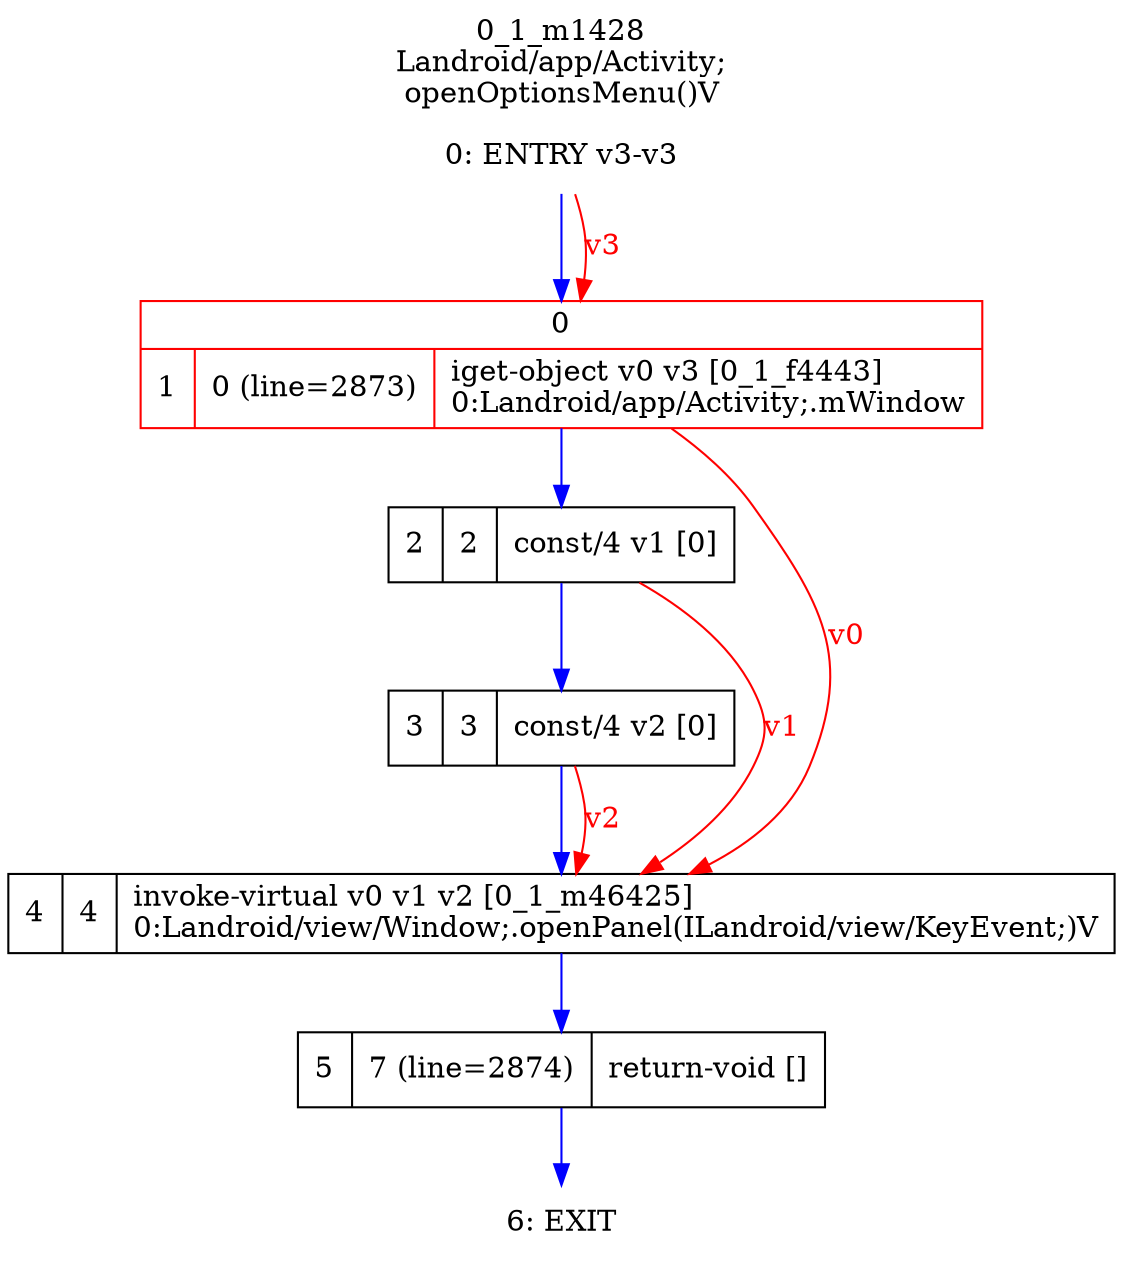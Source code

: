 digraph G {
rankdir=UD;
labelloc=t;
label="0_1_m1428\nLandroid/app/Activity;
openOptionsMenu()V";
0[label="0: ENTRY v3-v3",shape=plaintext];
1[label="{0|{1|0 (line=2873)|iget-object v0 v3 [0_1_f4443]\l0:Landroid/app/Activity;.mWindow\l}}",shape=record, color=red];
2[label="2|2|const/4 v1 [0]\l",shape=record];
3[label="3|3|const/4 v2 [0]\l",shape=record];
4[label="4|4|invoke-virtual v0 v1 v2 [0_1_m46425]\l0:Landroid/view/Window;.openPanel(ILandroid/view/KeyEvent;)V\l",shape=record,URL="0_1_m46425.dot"];
5[label="5|7 (line=2874)|return-void []\l",shape=record];
6[label="6: EXIT",shape=plaintext];
0->1 [color=blue, fontcolor=blue,weight=100, taillabel=""];
1->2 [color=blue, fontcolor=blue,weight=100, taillabel=""];
2->3 [color=blue, fontcolor=blue,weight=100, taillabel=""];
3->4 [color=blue, fontcolor=blue,weight=100, taillabel=""];
4->5 [color=blue, fontcolor=blue,weight=100, taillabel=""];
5->6 [color=blue, fontcolor=blue,weight=100, taillabel=""];
0->1 [color=red, fontcolor=red, label="v3"];
1->4 [color=red, fontcolor=red, label="v0"];
2->4 [color=red, fontcolor=red, label="v1"];
3->4 [color=red, fontcolor=red, label="v2"];
}
